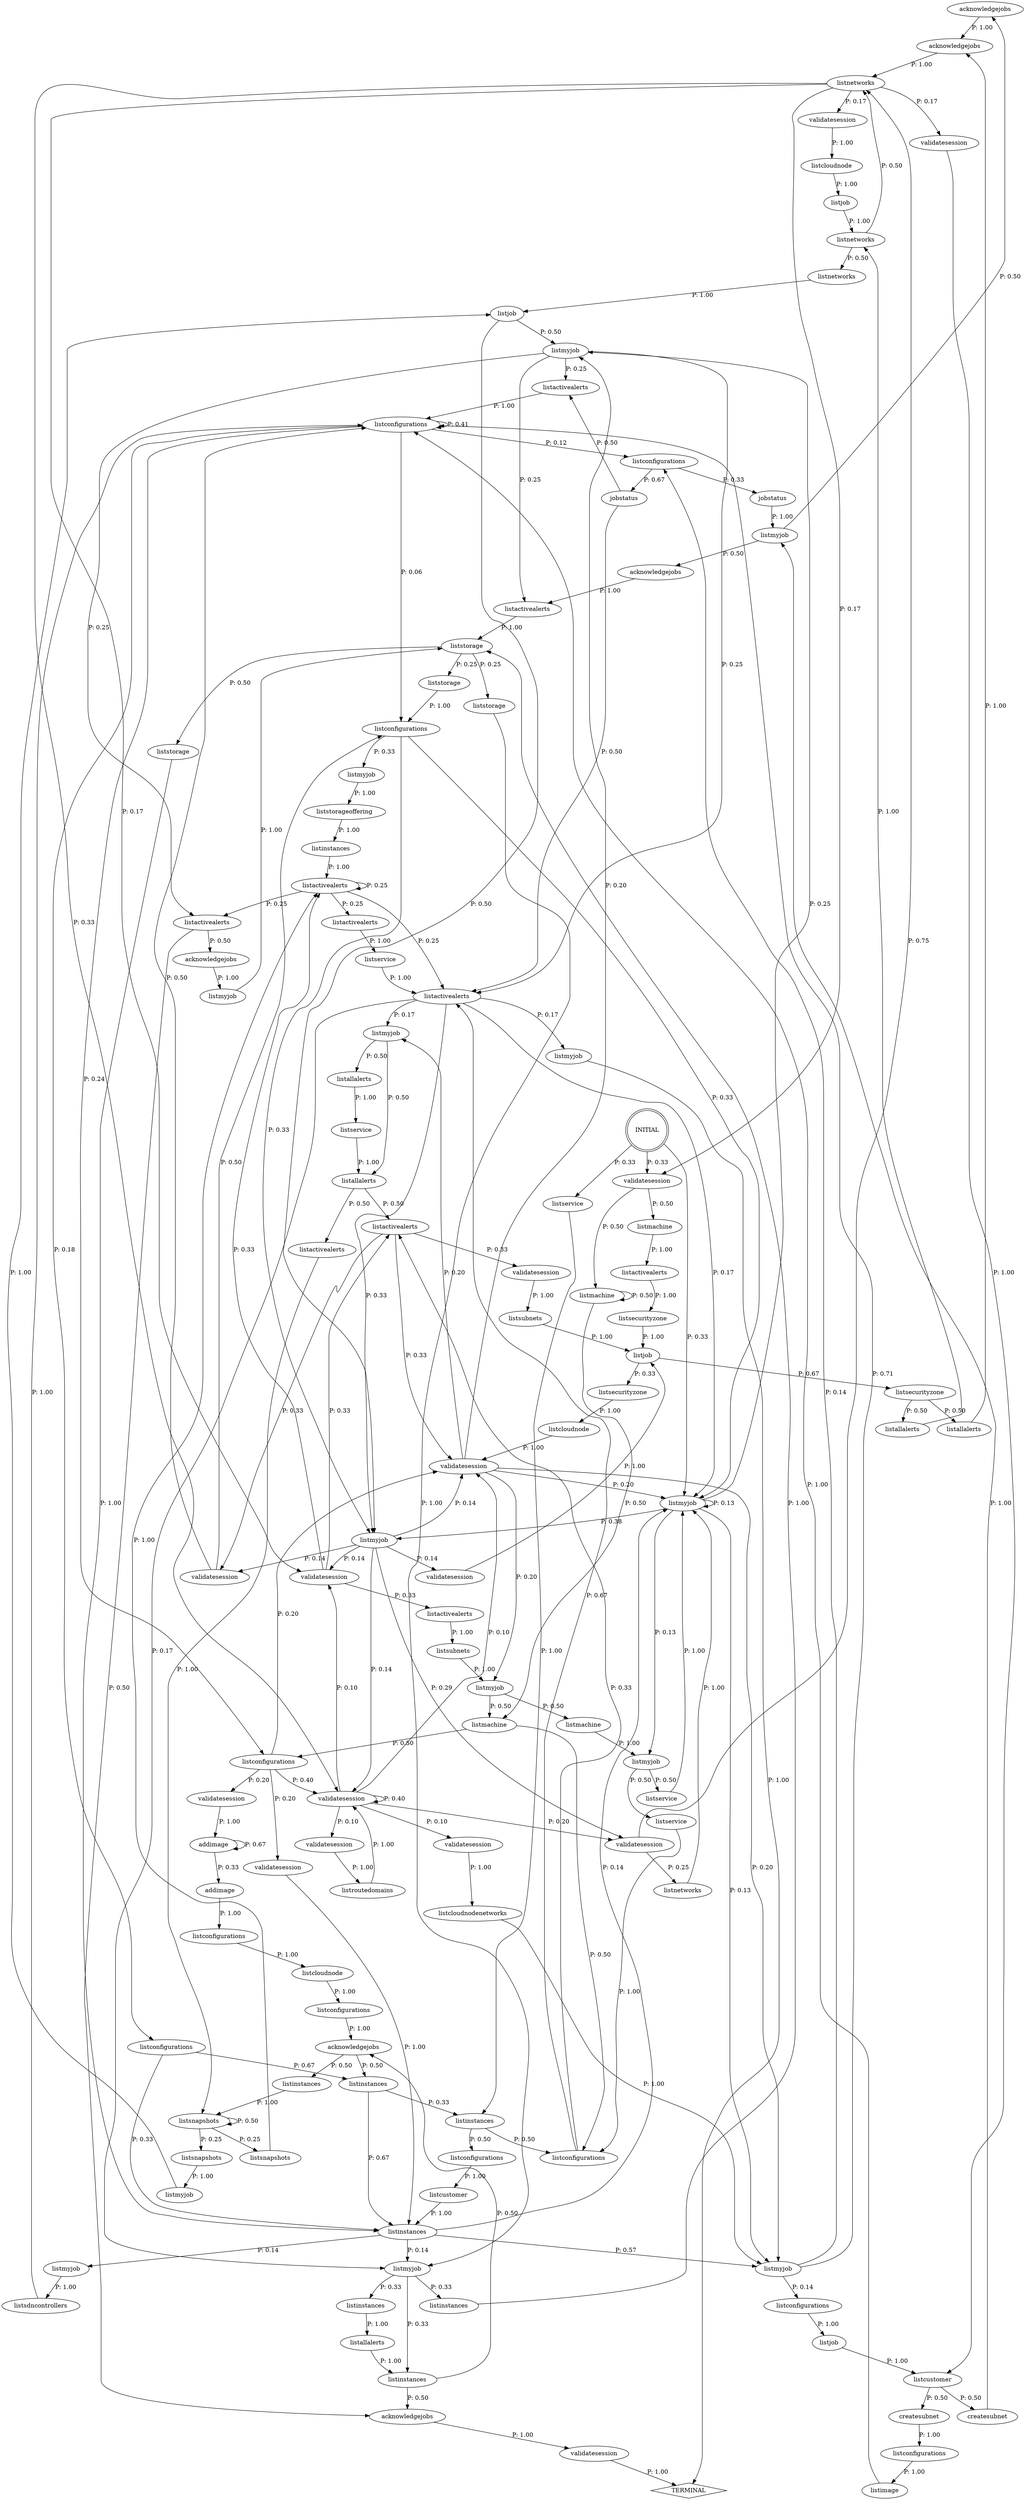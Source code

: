 digraph G {
  0 [label="acknowledgejobs"];
  1 [label="acknowledgejobs"];
  2 [label="acknowledgejobs"];
  3 [label="acknowledgejobs"];
  4 [label="acknowledgejobs"];
  5 [label="acknowledgejobs"];
  6 [label="addimage"];
  7 [label="addimage"];
  8 [label="createsubnet"];
  9 [label="createsubnet"];
  10 [label="jobstatus"];
  11 [label="jobstatus"];
  12 [label="listactivealerts"];
  13 [label="listactivealerts"];
  14 [label="listactivealerts"];
  15 [label="listactivealerts"];
  16 [label="listactivealerts"];
  17 [label="listactivealerts"];
  18 [label="listactivealerts"];
  19 [label="listactivealerts"];
  20 [label="listactivealerts"];
  21 [label="listactivealerts"];
  22 [label="listallalerts"];
  23 [label="listallalerts"];
  24 [label="listallalerts"];
  25 [label="listallalerts"];
  26 [label="listallalerts"];
  27 [label="listcloudnode"];
  28 [label="listcloudnode"];
  29 [label="listcloudnode"];
  30 [label="listcloudnodenetworks"];
  31 [label="listconfigurations"];
  32 [label="listconfigurations"];
  33 [label="listconfigurations"];
  34 [label="listconfigurations"];
  35 [label="listconfigurations"];
  36 [label="listconfigurations"];
  37 [label="listconfigurations"];
  38 [label="listconfigurations"];
  39 [label="listconfigurations"];
  40 [label="listconfigurations"];
  41 [label="listconfigurations"];
  42 [label="listcustomer"];
  43 [label="listcustomer"];
  44 [label="listimage"];
  45 [label="listinstances"];
  46 [label="listinstances"];
  47 [label="listinstances"];
  48 [label="listinstances"];
  49 [label="listinstances"];
  50 [label="listinstances"];
  51 [label="listinstances"];
  52 [label="listinstances"];
  53 [label="listjob"];
  54 [label="listjob"];
  55 [label="listjob"];
  56 [label="listjob"];
  57 [label="listmachine"];
  58 [label="listmachine"];
  59 [label="listmachine"];
  60 [label="listmachine"];
  61 [label="listmyjob"];
  62 [label="listmyjob"];
  63 [label="listmyjob"];
  64 [label="listmyjob"];
  65 [label="listmyjob"];
  66 [label="listmyjob"];
  67 [label="listmyjob"];
  68 [label="listmyjob"];
  69 [label="listmyjob"];
  70 [label="listmyjob"];
  71 [label="listmyjob"];
  72 [label="listmyjob"];
  73 [label="listmyjob"];
  74 [label="listmyjob"];
  75 [label="listnetworks"];
  76 [label="listnetworks"];
  77 [label="listnetworks"];
  78 [label="listnetworks"];
  79 [label="listroutedomains"];
  80 [label="listsdncontrollers"];
  81 [label="listsecurityzone"];
  82 [label="listsecurityzone"];
  83 [label="listsecurityzone"];
  84 [label="listservice"];
  85 [label="listservice"];
  86 [label="listservice"];
  87 [label="listservice"];
  88 [label="listservice"];
  89 [label="listsnapshots"];
  90 [label="listsnapshots"];
  91 [label="listsnapshots"];
  92 [label="liststorage"];
  93 [label="liststorage"];
  94 [label="liststorage"];
  95 [label="liststorage"];
  96 [label="liststorageoffering"];
  97 [label="listsubnets"];
  98 [label="listsubnets"];
  99 [label="validatesession"];
  100 [label="validatesession"];
  101 [label="validatesession"];
  102 [label="validatesession"];
  103 [label="validatesession"];
  104 [label="validatesession"];
  105 [label="validatesession"];
  106 [label="validatesession"];
  107 [label="validatesession"];
  108 [label="validatesession"];
  109 [label="validatesession"];
  110 [label="validatesession"];
  111 [label="validatesession"];
  112 [label="validatesession"];
  113 [label="validatesession"];
  114 [label="TERMINAL",shape=diamond];
  115 [label="INITIAL",shape=doublecircle];
0->3 [label="P: 1.00"];
1->16 [label="P: 1.00"];
2->63 [label="P: 1.00"];
3->78 [label="P: 1.00"];
4->107 [label="P: 1.00"];
5->47 [label="P: 0.50"];
5->51 [label="P: 0.50"];
6->32 [label="P: 1.00"];
7->6 [label="P: 0.33"];
7->7 [label="P: 0.67"];
8->34 [label="P: 1.00"];
9->66 [label="P: 1.00"];
10->66 [label="P: 1.00"];
11->12 [label="P: 0.50"];
11->21 [label="P: 0.50"];
12->41 [label="P: 1.00"];
13->82 [label="P: 1.00"];
14->84 [label="P: 1.00"];
15->91 [label="P: 1.00"];
16->95 [label="P: 1.00"];
17->98 [label="P: 1.00"];
18->4 [label="P: 0.50"];
18->2 [label="P: 0.50"];
19->112 [label="P: 0.33"];
19->106 [label="P: 0.33"];
19->108 [label="P: 0.33"];
20->14 [label="P: 0.25"];
20->20 [label="P: 0.25"];
20->18 [label="P: 0.25"];
20->21 [label="P: 0.25"];
21->73 [label="P: 0.17"];
21->67 [label="P: 0.17"];
21->65 [label="P: 0.17"];
21->71 [label="P: 0.17"];
21->74 [label="P: 0.33"];
22->3 [label="P: 1.00"];
23->49 [label="P: 1.00"];
24->77 [label="P: 1.00"];
25->85 [label="P: 1.00"];
26->15 [label="P: 0.50"];
26->19 [label="P: 0.50"];
27->31 [label="P: 1.00"];
28->54 [label="P: 1.00"];
29->112 [label="P: 1.00"];
30->70 [label="P: 1.00"];
31->5 [label="P: 1.00"];
32->27 [label="P: 1.00"];
33->42 [label="P: 1.00"];
34->44 [label="P: 1.00"];
35->53 [label="P: 1.00"];
36->10 [label="P: 0.33"];
36->11 [label="P: 0.67"];
37->19 [label="P: 0.33"];
37->21 [label="P: 0.67"];
38->52 [label="P: 0.33"];
38->51 [label="P: 0.67"];
39->73 [label="P: 0.33"];
39->64 [label="P: 0.33"];
39->74 [label="P: 0.33"];
40->103 [label="P: 0.20"];
40->112 [label="P: 0.20"];
40->99 [label="P: 0.20"];
40->113 [label="P: 0.40"];
41->39 [label="P: 0.06"];
41->36 [label="P: 0.12"];
41->38 [label="P: 0.18"];
41->40 [label="P: 0.24"];
41->41 [label="P: 0.41"];
42->52 [label="P: 1.00"];
43->9 [label="P: 0.50"];
43->8 [label="P: 0.50"];
44->41 [label="P: 1.00"];
45->20 [label="P: 1.00"];
46->23 [label="P: 1.00"];
47->91 [label="P: 1.00"];
48->95 [label="P: 1.00"];
49->4 [label="P: 0.50"];
49->5 [label="P: 0.50"];
50->37 [label="P: 0.50"];
50->33 [label="P: 0.50"];
51->50 [label="P: 0.33"];
51->52 [label="P: 0.67"];
52->62 [label="P: 0.14"];
52->73 [label="P: 0.14"];
52->71 [label="P: 0.14"];
52->70 [label="P: 0.57"];
53->43 [label="P: 1.00"];
54->77 [label="P: 1.00"];
55->72 [label="P: 0.50"];
55->74 [label="P: 0.50"];
56->81 [label="P: 0.33"];
56->83 [label="P: 0.67"];
57->13 [label="P: 1.00"];
58->69 [label="P: 1.00"];
59->37 [label="P: 0.50"];
59->40 [label="P: 0.50"];
60->59 [label="P: 0.50"];
60->60 [label="P: 0.50"];
61->55 [label="P: 1.00"];
62->80 [label="P: 1.00"];
63->95 [label="P: 1.00"];
64->96 [label="P: 1.00"];
65->114 [label="P: 1.00"];
66->1 [label="P: 0.50"];
66->0 [label="P: 0.50"];
67->25 [label="P: 0.50"];
67->26 [label="P: 0.50"];
68->58 [label="P: 0.50"];
68->59 [label="P: 0.50"];
69->86 [label="P: 0.50"];
69->88 [label="P: 0.50"];
70->36 [label="P: 0.14"];
70->35 [label="P: 0.14"];
70->41 [label="P: 0.71"];
71->49 [label="P: 0.33"];
71->48 [label="P: 0.33"];
71->46 [label="P: 0.33"];
72->16 [label="P: 0.25"];
72->12 [label="P: 0.25"];
72->18 [label="P: 0.25"];
72->21 [label="P: 0.25"];
73->69 [label="P: 0.13"];
73->73 [label="P: 0.13"];
73->70 [label="P: 0.13"];
73->72 [label="P: 0.25"];
73->74 [label="P: 0.38"];
74->112 [label="P: 0.14"];
74->108 [label="P: 0.14"];
74->113 [label="P: 0.14"];
74->104 [label="P: 0.14"];
74->111 [label="P: 0.14"];
74->110 [label="P: 0.29"];
75->55 [label="P: 1.00"];
76->73 [label="P: 1.00"];
77->75 [label="P: 0.50"];
77->78 [label="P: 0.50"];
78->109 [label="P: 0.17"];
78->102 [label="P: 0.17"];
78->111 [label="P: 0.17"];
78->100 [label="P: 0.17"];
78->113 [label="P: 0.33"];
79->113 [label="P: 1.00"];
80->41 [label="P: 1.00"];
81->29 [label="P: 1.00"];
82->56 [label="P: 1.00"];
83->22 [label="P: 0.50"];
83->24 [label="P: 0.50"];
84->21 [label="P: 1.00"];
85->26 [label="P: 1.00"];
86->37 [label="P: 1.00"];
87->50 [label="P: 1.00"];
88->73 [label="P: 1.00"];
89->20 [label="P: 1.00"];
90->61 [label="P: 1.00"];
91->89 [label="P: 0.25"];
91->90 [label="P: 0.25"];
91->91 [label="P: 0.50"];
92->39 [label="P: 1.00"];
93->52 [label="P: 1.00"];
94->71 [label="P: 1.00"];
95->92 [label="P: 0.25"];
95->94 [label="P: 0.25"];
95->93 [label="P: 0.50"];
96->45 [label="P: 1.00"];
97->56 [label="P: 1.00"];
98->68 [label="P: 1.00"];
99->7 [label="P: 1.00"];
100->28 [label="P: 1.00"];
101->30 [label="P: 1.00"];
102->43 [label="P: 1.00"];
103->52 [label="P: 1.00"];
104->56 [label="P: 1.00"];
105->79 [label="P: 1.00"];
106->97 [label="P: 1.00"];
107->114 [label="P: 1.00"];
108->41 [label="P: 0.50"];
108->39 [label="P: 0.50"];
109->57 [label="P: 0.50"];
109->60 [label="P: 0.50"];
110->76 [label="P: 0.25"];
110->78 [label="P: 0.75"];
111->17 [label="P: 0.33"];
111->19 [label="P: 0.33"];
111->20 [label="P: 0.33"];
112->73 [label="P: 0.20"];
112->70 [label="P: 0.20"];
112->67 [label="P: 0.20"];
112->68 [label="P: 0.20"];
112->72 [label="P: 0.20"];
113->112 [label="P: 0.10"];
113->105 [label="P: 0.10"];
113->111 [label="P: 0.10"];
113->101 [label="P: 0.10"];
113->110 [label="P: 0.20"];
113->113 [label="P: 0.40"];
115->73 [label="P: 0.33"];
115->87 [label="P: 0.33"];
115->109 [label="P: 0.33"];
}

